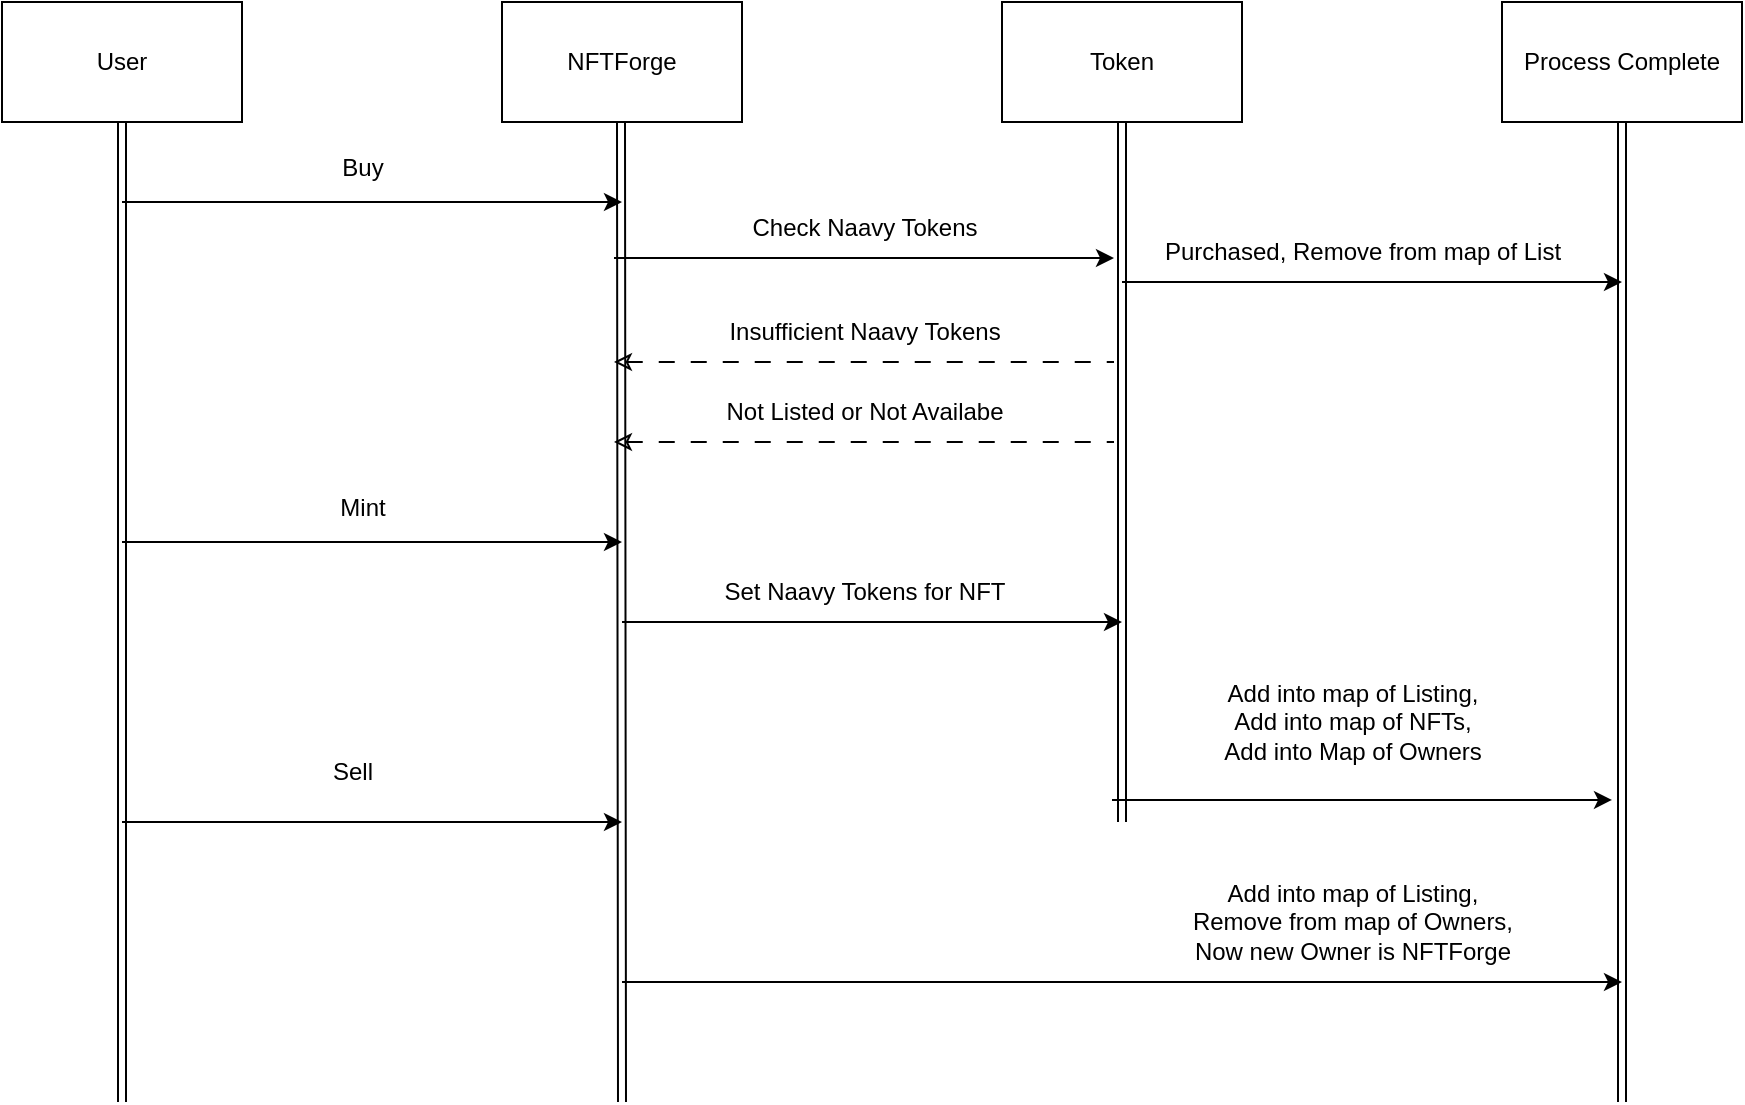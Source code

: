 <mxfile version="24.1.0" type="device">
  <diagram name="Page-1" id="2YBvvXClWsGukQMizWep">
    <mxGraphModel dx="1020" dy="496" grid="1" gridSize="10" guides="1" tooltips="1" connect="1" arrows="1" fold="1" page="1" pageScale="1" pageWidth="850" pageHeight="1100" math="0" shadow="0">
      <root>
        <mxCell id="0" />
        <mxCell id="1" parent="0" />
        <mxCell id="oAWuPxoftf_v8FX2UcuW-1" value="User" style="rounded=0;whiteSpace=wrap;html=1;" parent="1" vertex="1">
          <mxGeometry x="100" y="70" width="120" height="60" as="geometry" />
        </mxCell>
        <mxCell id="oAWuPxoftf_v8FX2UcuW-2" value="NFTForge" style="rounded=0;whiteSpace=wrap;html=1;" parent="1" vertex="1">
          <mxGeometry x="350" y="70" width="120" height="60" as="geometry" />
        </mxCell>
        <mxCell id="oAWuPxoftf_v8FX2UcuW-3" value="Process Complete" style="rounded=0;whiteSpace=wrap;html=1;" parent="1" vertex="1">
          <mxGeometry x="850" y="70" width="120" height="60" as="geometry" />
        </mxCell>
        <mxCell id="oAWuPxoftf_v8FX2UcuW-5" value="" style="shape=link;html=1;rounded=0;exitX=0.5;exitY=1;exitDx=0;exitDy=0;" parent="1" source="oAWuPxoftf_v8FX2UcuW-1" edge="1">
          <mxGeometry width="100" relative="1" as="geometry">
            <mxPoint x="370" y="290" as="sourcePoint" />
            <mxPoint x="160" y="620" as="targetPoint" />
          </mxGeometry>
        </mxCell>
        <mxCell id="oAWuPxoftf_v8FX2UcuW-6" value="" style="shape=link;html=1;rounded=0;exitX=0.5;exitY=1;exitDx=0;exitDy=0;" parent="1" edge="1">
          <mxGeometry width="100" relative="1" as="geometry">
            <mxPoint x="910" y="130" as="sourcePoint" />
            <mxPoint x="910" y="620" as="targetPoint" />
          </mxGeometry>
        </mxCell>
        <mxCell id="oAWuPxoftf_v8FX2UcuW-7" value="" style="shape=link;html=1;rounded=0;exitX=0.5;exitY=1;exitDx=0;exitDy=0;" parent="1" edge="1">
          <mxGeometry width="100" relative="1" as="geometry">
            <mxPoint x="409.5" y="130" as="sourcePoint" />
            <mxPoint x="410" y="620" as="targetPoint" />
          </mxGeometry>
        </mxCell>
        <mxCell id="oAWuPxoftf_v8FX2UcuW-8" value="" style="endArrow=classic;html=1;rounded=0;" parent="1" edge="1">
          <mxGeometry width="50" height="50" relative="1" as="geometry">
            <mxPoint x="160" y="170" as="sourcePoint" />
            <mxPoint x="410" y="170" as="targetPoint" />
          </mxGeometry>
        </mxCell>
        <mxCell id="oAWuPxoftf_v8FX2UcuW-9" value="" style="endArrow=classic;html=1;rounded=0;" parent="1" edge="1">
          <mxGeometry width="50" height="50" relative="1" as="geometry">
            <mxPoint x="160" y="340" as="sourcePoint" />
            <mxPoint x="410" y="340" as="targetPoint" />
          </mxGeometry>
        </mxCell>
        <mxCell id="oAWuPxoftf_v8FX2UcuW-10" value="" style="endArrow=classic;html=1;rounded=0;" parent="1" edge="1">
          <mxGeometry width="50" height="50" relative="1" as="geometry">
            <mxPoint x="160" y="480" as="sourcePoint" />
            <mxPoint x="410" y="480" as="targetPoint" />
          </mxGeometry>
        </mxCell>
        <mxCell id="oAWuPxoftf_v8FX2UcuW-11" value="Buy" style="text;html=1;align=center;verticalAlign=middle;resizable=0;points=[];autosize=1;strokeColor=none;fillColor=none;" parent="1" vertex="1">
          <mxGeometry x="260" y="138" width="40" height="30" as="geometry" />
        </mxCell>
        <mxCell id="oAWuPxoftf_v8FX2UcuW-12" value="Mint" style="text;html=1;align=center;verticalAlign=middle;resizable=0;points=[];autosize=1;strokeColor=none;fillColor=none;" parent="1" vertex="1">
          <mxGeometry x="255" y="308" width="50" height="30" as="geometry" />
        </mxCell>
        <mxCell id="oAWuPxoftf_v8FX2UcuW-13" value="Sell" style="text;html=1;align=center;verticalAlign=middle;resizable=0;points=[];autosize=1;strokeColor=none;fillColor=none;" parent="1" vertex="1">
          <mxGeometry x="255" y="440" width="40" height="30" as="geometry" />
        </mxCell>
        <mxCell id="oAWuPxoftf_v8FX2UcuW-14" value="" style="endArrow=classic;html=1;rounded=0;" parent="1" edge="1">
          <mxGeometry width="50" height="50" relative="1" as="geometry">
            <mxPoint x="660" y="210" as="sourcePoint" />
            <mxPoint x="910" y="210" as="targetPoint" />
          </mxGeometry>
        </mxCell>
        <mxCell id="oAWuPxoftf_v8FX2UcuW-15" value="Purchased, Remove from map of List" style="text;html=1;align=center;verticalAlign=middle;resizable=0;points=[];autosize=1;strokeColor=none;fillColor=none;" parent="1" vertex="1">
          <mxGeometry x="670" y="180" width="220" height="30" as="geometry" />
        </mxCell>
        <mxCell id="oAWuPxoftf_v8FX2UcuW-17" value="" style="endArrow=none;html=1;rounded=0;dashed=1;dashPattern=8 8;strokeColor=default;startArrow=classic;startFill=0;endFill=0;" parent="1" edge="1">
          <mxGeometry width="50" height="50" relative="1" as="geometry">
            <mxPoint x="406" y="250" as="sourcePoint" />
            <mxPoint x="656" y="250" as="targetPoint" />
          </mxGeometry>
        </mxCell>
        <mxCell id="oAWuPxoftf_v8FX2UcuW-19" value="" style="endArrow=none;html=1;rounded=0;dashed=1;dashPattern=8 8;strokeColor=default;startArrow=classic;startFill=0;endFill=0;" parent="1" edge="1">
          <mxGeometry width="50" height="50" relative="1" as="geometry">
            <mxPoint x="406" y="290" as="sourcePoint" />
            <mxPoint x="656" y="290" as="targetPoint" />
          </mxGeometry>
        </mxCell>
        <mxCell id="oAWuPxoftf_v8FX2UcuW-20" value="Insufficient Naavy Tokens" style="text;html=1;align=center;verticalAlign=middle;resizable=0;points=[];autosize=1;strokeColor=none;fillColor=none;" parent="1" vertex="1">
          <mxGeometry x="451" y="220" width="160" height="30" as="geometry" />
        </mxCell>
        <mxCell id="oAWuPxoftf_v8FX2UcuW-21" value="Not Listed or Not Availabe" style="text;html=1;align=center;verticalAlign=middle;resizable=0;points=[];autosize=1;strokeColor=none;fillColor=none;" parent="1" vertex="1">
          <mxGeometry x="451" y="260" width="160" height="30" as="geometry" />
        </mxCell>
        <mxCell id="oAWuPxoftf_v8FX2UcuW-22" value="" style="endArrow=classic;html=1;rounded=0;" parent="1" edge="1">
          <mxGeometry width="50" height="50" relative="1" as="geometry">
            <mxPoint x="655" y="468.95" as="sourcePoint" />
            <mxPoint x="905" y="468.95" as="targetPoint" />
          </mxGeometry>
        </mxCell>
        <mxCell id="oAWuPxoftf_v8FX2UcuW-23" value="Add into map of Listing,&lt;br&gt;Add into map of NFTs,&lt;br&gt;Add into Map of Owners" style="text;html=1;align=center;verticalAlign=middle;resizable=0;points=[];autosize=1;strokeColor=none;fillColor=none;" parent="1" vertex="1">
          <mxGeometry x="700" y="400" width="150" height="60" as="geometry" />
        </mxCell>
        <mxCell id="oAWuPxoftf_v8FX2UcuW-25" value="" style="endArrow=classic;html=1;rounded=0;" parent="1" edge="1">
          <mxGeometry width="50" height="50" relative="1" as="geometry">
            <mxPoint x="410" y="560" as="sourcePoint" />
            <mxPoint x="910" y="560" as="targetPoint" />
          </mxGeometry>
        </mxCell>
        <mxCell id="oAWuPxoftf_v8FX2UcuW-26" value="Add into map of Listing,&lt;br&gt;Remove from map of Owners,&lt;br&gt;Now new Owner is NFTForge" style="text;html=1;align=center;verticalAlign=middle;resizable=0;points=[];autosize=1;strokeColor=none;fillColor=none;" parent="1" vertex="1">
          <mxGeometry x="680" y="500" width="190" height="60" as="geometry" />
        </mxCell>
        <mxCell id="oAWuPxoftf_v8FX2UcuW-27" value="Token" style="rounded=0;whiteSpace=wrap;html=1;" parent="1" vertex="1">
          <mxGeometry x="600" y="70" width="120" height="60" as="geometry" />
        </mxCell>
        <mxCell id="oAWuPxoftf_v8FX2UcuW-28" value="" style="shape=link;html=1;rounded=0;exitX=0.5;exitY=1;exitDx=0;exitDy=0;" parent="1" edge="1">
          <mxGeometry width="100" relative="1" as="geometry">
            <mxPoint x="660" y="130" as="sourcePoint" />
            <mxPoint x="660" y="480" as="targetPoint" />
          </mxGeometry>
        </mxCell>
        <mxCell id="oAWuPxoftf_v8FX2UcuW-29" value="" style="endArrow=classic;html=1;rounded=0;" parent="1" edge="1">
          <mxGeometry width="50" height="50" relative="1" as="geometry">
            <mxPoint x="410" y="380" as="sourcePoint" />
            <mxPoint x="660" y="380" as="targetPoint" />
          </mxGeometry>
        </mxCell>
        <mxCell id="oAWuPxoftf_v8FX2UcuW-30" value="Check Naavy Tokens" style="text;html=1;align=center;verticalAlign=middle;resizable=0;points=[];autosize=1;strokeColor=none;fillColor=none;" parent="1" vertex="1">
          <mxGeometry x="461" y="168" width="140" height="30" as="geometry" />
        </mxCell>
        <mxCell id="oAWuPxoftf_v8FX2UcuW-31" value="Set Naavy Tokens for NFT" style="text;html=1;align=center;verticalAlign=middle;resizable=0;points=[];autosize=1;strokeColor=none;fillColor=none;" parent="1" vertex="1">
          <mxGeometry x="451" y="350" width="160" height="30" as="geometry" />
        </mxCell>
        <mxCell id="oAWuPxoftf_v8FX2UcuW-32" value="" style="endArrow=classic;html=1;rounded=0;" parent="1" edge="1">
          <mxGeometry width="50" height="50" relative="1" as="geometry">
            <mxPoint x="406" y="198" as="sourcePoint" />
            <mxPoint x="656" y="198" as="targetPoint" />
          </mxGeometry>
        </mxCell>
      </root>
    </mxGraphModel>
  </diagram>
</mxfile>
